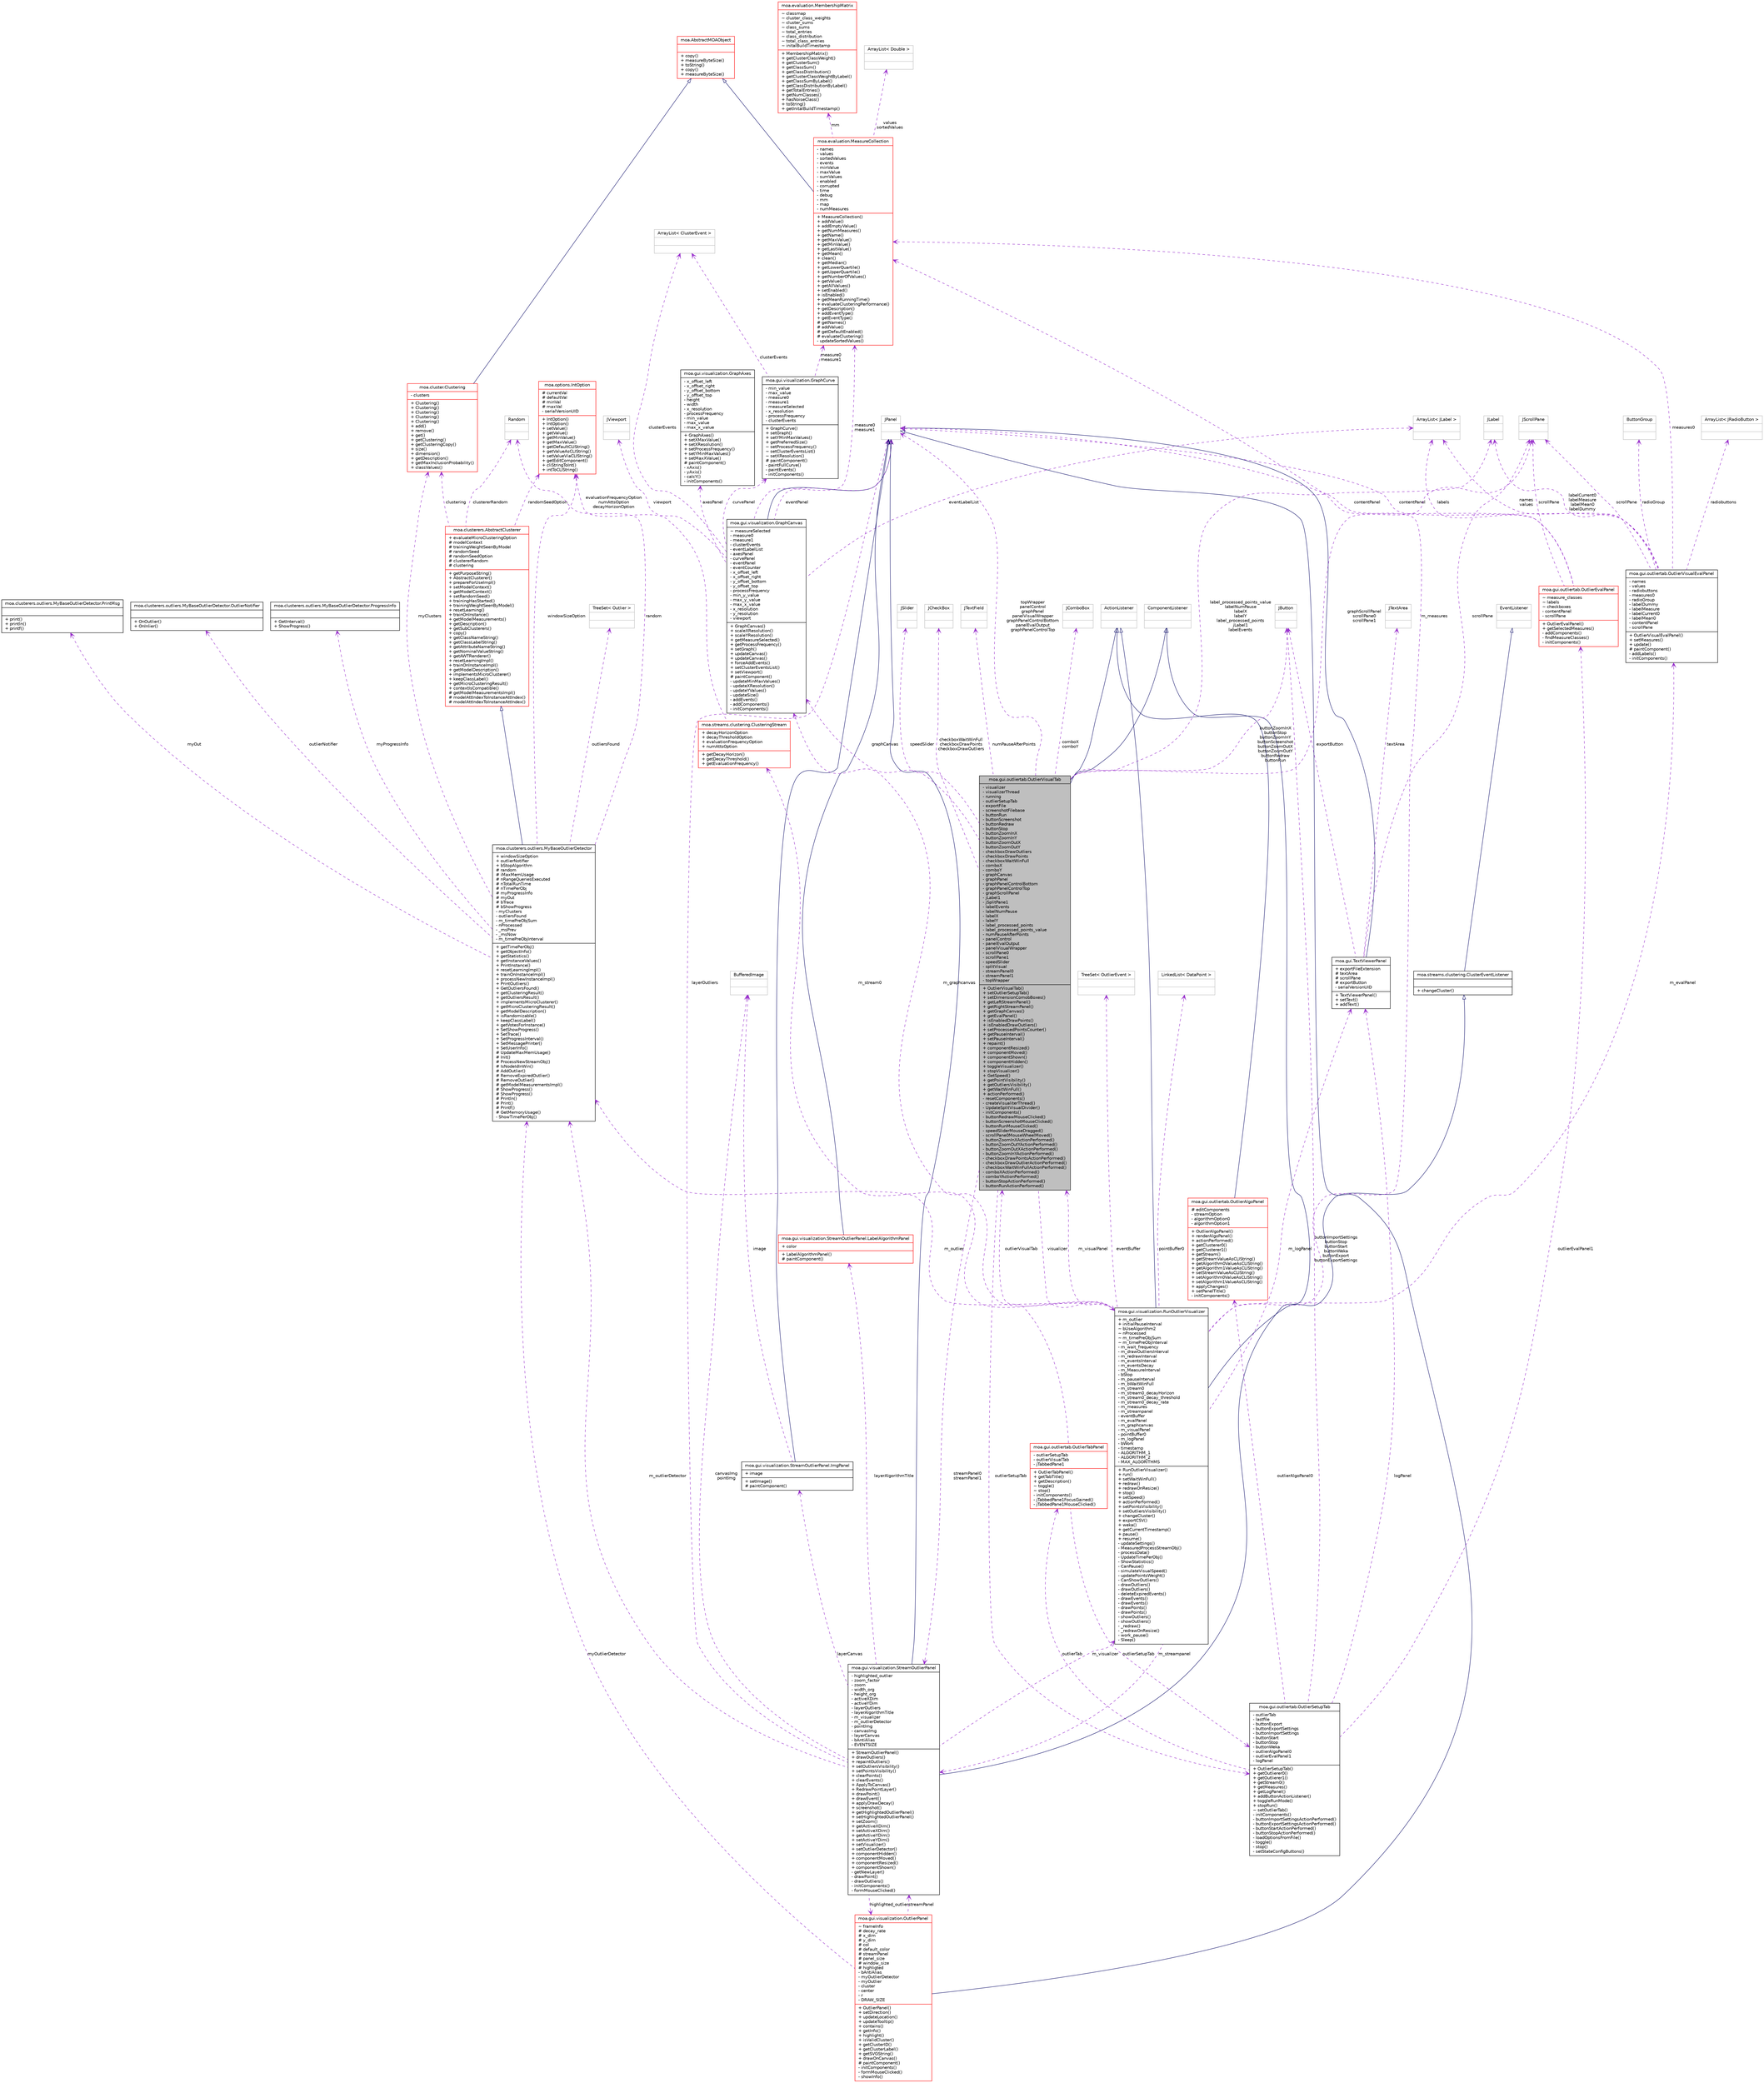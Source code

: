 digraph G
{
  edge [fontname="Helvetica",fontsize="10",labelfontname="Helvetica",labelfontsize="10"];
  node [fontname="Helvetica",fontsize="10",shape=record];
  Node1 [label="{moa.gui.outliertab.OutlierVisualTab\n|- visualizer\l- visualizerThread\l- running\l- outlierSetupTab\l- exportFile\l- screenshotFilebase\l- buttonRun\l- buttonScreenshot\l- buttonRedraw\l- buttonStop\l- buttonZoomInX\l- buttonZoomInY\l- buttonZoomOutX\l- buttonZoomOutY\l- checkboxDrawOutliers\l- checkboxDrawPoints\l- checkboxWaitWinFull\l- comboX\l- comboY\l- graphCanvas\l- graphPanel\l- graphPanelControlBottom\l- graphPanelControlTop\l- graphScrollPanel\l- jLabel1\l- jSplitPane1\l- labelEvents\l- labelNumPause\l- labelX\l- labelY\l- label_processed_points\l- label_processed_points_value\l- numPauseAfterPoints\l- panelControl\l- panelEvalOutput\l- panelVisualWrapper\l- scrollPane0\l- scrollPane1\l- speedSlider\l- splitVisual\l- streamPanel0\l- streamPanel1\l- topWrapper\l|+ OutlierVisualTab()\l+ setOutlierSetupTab()\l+ setDimensionComobBoxes()\l+ getLeftStreamPanel()\l+ getRightStreamPanel()\l+ getGraphCanvas()\l+ getEvalPanel()\l+ isEnabledDrawPoints()\l+ isEnabledDrawOutliers()\l+ setProcessedPointsCounter()\l+ getPauseInterval()\l+ setPauseInterval()\l+ repaint()\l+ componentResized()\l+ componentMoved()\l+ componentShown()\l+ componentHidden()\l+ toggleVisualizer()\l+ stopVisualizer()\l+ GetSpeed()\l+ getPointVisibility()\l+ getOutliersVisibility()\l+ getWaitWinFull()\l+ actionPerformed()\l- resetComponents()\l- createVisualiterThread()\l- UpdateSplitVisualDivider()\l- initComponents()\l- buttonRedrawMouseClicked()\l- buttonScreenshotMouseClicked()\l- buttonRunMouseClicked()\l- speedSliderMouseDragged()\l- scrollPane0MouseWheelMoved()\l- buttonZoomInXActionPerformed()\l- buttonZoomOutYActionPerformed()\l- buttonZoomOutXActionPerformed()\l- buttonZoomInYActionPerformed()\l- checkboxDrawPointsActionPerformed()\l- checkboxDrawOutlierActionPerformed()\l- checkboxWaitWinFullActionPerformed()\l- comboXActionPerformed()\l- comboYActionPerformed()\l- buttonStopActionPerformed()\l- buttonRunActionPerformed()\l}",height=0.2,width=0.4,color="black", fillcolor="grey75", style="filled" fontcolor="black"];
  Node2 -> Node1 [dir=back,color="midnightblue",fontsize="10",style="solid",arrowtail="empty",fontname="Helvetica"];
  Node2 [label="{ActionListener\n||}",height=0.2,width=0.4,color="grey75", fillcolor="white", style="filled"];
  Node3 -> Node1 [dir=back,color="midnightblue",fontsize="10",style="solid",arrowtail="empty",fontname="Helvetica"];
  Node3 [label="{ComponentListener\n||}",height=0.2,width=0.4,color="grey75", fillcolor="white", style="filled"];
  Node4 -> Node1 [dir=back,color="darkorchid3",fontsize="10",style="dashed",label="speedSlider",arrowtail="open",fontname="Helvetica"];
  Node4 [label="{JSlider\n||}",height=0.2,width=0.4,color="grey75", fillcolor="white", style="filled"];
  Node5 -> Node1 [dir=back,color="darkorchid3",fontsize="10",style="dashed",label="checkboxWaitWinFull\ncheckboxDrawPoints\ncheckboxDrawOutliers",arrowtail="open",fontname="Helvetica"];
  Node5 [label="{JCheckBox\n||}",height=0.2,width=0.4,color="grey75", fillcolor="white", style="filled"];
  Node6 -> Node1 [dir=back,color="darkorchid3",fontsize="10",style="dashed",label="buttonZoomInX\nbuttonStop\nbuttonZoomInY\nbuttonScreenshot\nbuttonZoomOutX\nbuttonZoomOutY\nbuttonRedraw\nbuttonRun",arrowtail="open",fontname="Helvetica"];
  Node6 [label="{JButton\n||}",height=0.2,width=0.4,color="grey75", fillcolor="white", style="filled"];
  Node7 -> Node1 [dir=back,color="darkorchid3",fontsize="10",style="dashed",label="numPauseAfterPoints",arrowtail="open",fontname="Helvetica"];
  Node7 [label="{JTextField\n||}",height=0.2,width=0.4,color="grey75", fillcolor="white", style="filled"];
  Node8 -> Node1 [dir=back,color="darkorchid3",fontsize="10",style="dashed",label="visualizer",arrowtail="open",fontname="Helvetica"];
  Node8 [label="{moa.gui.visualization.RunOutlierVisualizer\n|+ m_outlier\l+ initialPauseInterval\l~ bUseAlgorithm2\l~ nProcessed\l~ m_timePreObjSum\l~ m_timePreObjInterval\l- m_wait_frequency\l- m_drawOutliersInterval\l- m_redrawInterval\l- m_eventsInterval\l- m_eventsDecay\l- m_MeasureInterval\l- bStop\l- m_pauseInterval\l- m_bWaitWinFull\l- m_stream0\l- m_stream0_decayHorizon\l- m_stream0_decay_threshold\l- m_stream0_decay_rate\l- m_measures\l- m_streampanel\l- eventBuffer\l- m_evalPanel\l- m_graphcanvas\l- m_visualPanel\l- pointBuffer0\l- m_logPanel\l- bWork\l- timestamp\l- ALGORITHM_1\l- ALGORITHM_2\l- MAX_ALGORITHMS\l|+ RunOutlierVisualizer()\l+ run()\l+ setWaitWinFull()\l+ redraw()\l+ redrawOnResize()\l+ stop()\l+ setSpeed()\l+ actionPerformed()\l+ setPointsVisibility()\l+ setOutliersVisibility()\l+ changeCluster()\l+ exportCSV()\l+ weka()\l+ getCurrentTimestamp()\l+ pause()\l+ resume()\l- updateSettings()\l- MeasuredProcessStreamObj()\l- processData()\l- UpdateTimePerObj()\l- ShowStatistics()\l- CanPause()\l- simulateVisualSpeed()\l- updatePointsWeight()\l- CanShowOutliers()\l- drawOutliers()\l- drawOutliers()\l- deleteExpiredEvents()\l- drawEvents()\l- drawEvents()\l- drawPoints()\l- drawPoints()\l- showOutliers()\l- showOutliers()\l- _redraw()\l- _redrawOnResize()\l- work_pause()\l- Sleep()\l}",height=0.2,width=0.4,color="black", fillcolor="white", style="filled",URL="$classmoa_1_1gui_1_1visualization_1_1RunOutlierVisualizer.html"];
  Node2 -> Node8 [dir=back,color="midnightblue",fontsize="10",style="solid",arrowtail="empty",fontname="Helvetica"];
  Node9 -> Node8 [dir=back,color="midnightblue",fontsize="10",style="solid",arrowtail="empty",fontname="Helvetica"];
  Node9 [label="{moa.streams.clustering.ClusterEventListener\n||+ changeCluster()\l}",height=0.2,width=0.4,color="black", fillcolor="white", style="filled",URL="$interfacemoa_1_1streams_1_1clustering_1_1ClusterEventListener.html"];
  Node10 -> Node9 [dir=back,color="midnightblue",fontsize="10",style="solid",arrowtail="empty",fontname="Helvetica"];
  Node10 [label="{EventListener\n||}",height=0.2,width=0.4,color="grey75", fillcolor="white", style="filled"];
  Node1 -> Node8 [dir=back,color="darkorchid3",fontsize="10",style="dashed",label="m_visualPanel",arrowtail="open",fontname="Helvetica"];
  Node11 -> Node8 [dir=back,color="darkorchid3",fontsize="10",style="dashed",label="m_evalPanel",arrowtail="open",fontname="Helvetica"];
  Node11 [label="{moa.gui.outliertab.OutlierVisualEvalPanel\n|- names\l- values\l- radiobuttons\l- measures0\l- radioGroup\l- labelDummy\l- labelMeasure\l- labelCurrent0\l- labelMean0\l- contentPanel\l- scrollPane\l|+ OutlierVisualEvalPanel()\l+ setMeasures()\l+ update()\l# paintComponent()\l- addLabels()\l- initComponents()\l}",height=0.2,width=0.4,color="black", fillcolor="white", style="filled",URL="$classmoa_1_1gui_1_1outliertab_1_1OutlierVisualEvalPanel.html"];
  Node12 -> Node11 [dir=back,color="darkorchid3",fontsize="10",style="dashed",label="radiobuttons",arrowtail="open",fontname="Helvetica"];
  Node12 [label="{ArrayList\< JRadioButton \>\n||}",height=0.2,width=0.4,color="grey75", fillcolor="white", style="filled"];
  Node13 -> Node11 [dir=back,color="darkorchid3",fontsize="10",style="dashed",label="radioGroup",arrowtail="open",fontname="Helvetica"];
  Node13 [label="{ButtonGroup\n||}",height=0.2,width=0.4,color="grey75", fillcolor="white", style="filled"];
  Node14 -> Node11 [dir=back,color="darkorchid3",fontsize="10",style="dashed",label="names\nvalues",arrowtail="open",fontname="Helvetica"];
  Node14 [label="{ArrayList\< JLabel \>\n||}",height=0.2,width=0.4,color="grey75", fillcolor="white", style="filled"];
  Node15 -> Node11 [dir=back,color="darkorchid3",fontsize="10",style="dashed",label="measures0",arrowtail="open",fontname="Helvetica"];
  Node15 [label="{moa.evaluation.MeasureCollection\n|- names\l- values\l- sortedValues\l- events\l- minValue\l- maxValue\l- sumValues\l- enabled\l- corrupted\l- time\l- debug\l- mm\l- map\l- numMeasures\l|+ MeasureCollection()\l+ addValue()\l+ addEmptyValue()\l+ getNumMeasures()\l+ getName()\l+ getMaxValue()\l+ getMinValue()\l+ getLastValue()\l+ getMean()\l+ clean()\l+ getMedian()\l+ getLowerQuartile()\l+ getUpperQuartile()\l+ getNumberOfValues()\l+ getValue()\l+ getAllValues()\l+ setEnabled()\l+ isEnabled()\l+ getMeanRunningTime()\l+ evaluateClusteringPerformance()\l+ getDescription()\l+ addEventType()\l+ getEventType()\l# getNames()\l# addValue()\l# getDefaultEnabled()\l# evaluateClustering()\l- updateSortedValues()\l}",height=0.2,width=0.4,color="red", fillcolor="white", style="filled",URL="$classmoa_1_1evaluation_1_1MeasureCollection.html"];
  Node16 -> Node15 [dir=back,color="midnightblue",fontsize="10",style="solid",arrowtail="empty",fontname="Helvetica"];
  Node16 [label="{moa.AbstractMOAObject\n||+ copy()\l+ measureByteSize()\l+ toString()\l+ copy()\l+ measureByteSize()\l}",height=0.2,width=0.4,color="red", fillcolor="white", style="filled",URL="$classmoa_1_1AbstractMOAObject.html",tooltip="Abstract MOA Object."];
  Node17 -> Node15 [dir=back,color="darkorchid3",fontsize="10",style="dashed",label="mm",arrowtail="open",fontname="Helvetica"];
  Node17 [label="{moa.evaluation.MembershipMatrix\n|~ classmap\l~ cluster_class_weights\l~ cluster_sums\l~ class_sums\l~ total_entries\l~ class_distribution\l~ total_class_entries\l~ initalBuildTimestamp\l|+ MembershipMatrix()\l+ getClusterClassWeight()\l+ getClusterSum()\l+ getClassSum()\l+ getClassDistribution()\l+ getClusterClassWeightByLabel()\l+ getClassSumByLabel()\l+ getClassDistributionByLabel()\l+ getTotalEntries()\l+ getNumClasses()\l+ hasNoiseClass()\l+ toString()\l+ getInitalBuildTimestamp()\l}",height=0.2,width=0.4,color="red", fillcolor="white", style="filled",URL="$classmoa_1_1evaluation_1_1MembershipMatrix.html"];
  Node18 -> Node15 [dir=back,color="darkorchid3",fontsize="10",style="dashed",label="values\nsortedValues",arrowtail="open",fontname="Helvetica"];
  Node18 [label="{ArrayList\< Double \>\n||}",height=0.2,width=0.4,color="grey75", fillcolor="white", style="filled"];
  Node19 -> Node11 [dir=back,color="darkorchid3",fontsize="10",style="dashed",label="labelCurrent0\nlabelMeasure\nlabelMean0\nlabelDummy",arrowtail="open",fontname="Helvetica"];
  Node19 [label="{JLabel\n||}",height=0.2,width=0.4,color="grey75", fillcolor="white", style="filled"];
  Node20 -> Node11 [dir=back,color="darkorchid3",fontsize="10",style="dashed",label="contentPanel",arrowtail="open",fontname="Helvetica"];
  Node20 [label="{JPanel\n||}",height=0.2,width=0.4,color="grey75", fillcolor="white", style="filled"];
  Node21 -> Node11 [dir=back,color="darkorchid3",fontsize="10",style="dashed",label="scrollPane",arrowtail="open",fontname="Helvetica"];
  Node21 [label="{JScrollPane\n||}",height=0.2,width=0.4,color="grey75", fillcolor="white", style="filled"];
  Node22 -> Node8 [dir=back,color="darkorchid3",fontsize="10",style="dashed",label="m_outlier",arrowtail="open",fontname="Helvetica"];
  Node22 [label="{moa.clusterers.outliers.MyBaseOutlierDetector\n|+ windowSizeOption\l+ outlierNotifier\l+ bStopAlgorithm\l# random\l# iMaxMemUsage\l# nRangeQueriesExecuted\l# nTotalRunTime\l# nTimePerObj\l# myProgressInfo\l# myOut\l# bTrace\l# bShowProgress\l- myClusters\l- outliersFound\l- m_timePreObjSum\l- nProcessed\l- _msPrev\l- _msNow\l- m_timePreObjInterval\l|+ getTimePerObj()\l+ getObjectInfo()\l+ getStatistics()\l+ getInstanceValues()\l+ PrintInstance()\l+ resetLearningImpl()\l+ trainOnInstanceImpl()\l+ processNewInstanceImpl()\l+ PrintOutliers()\l+ GetOutliersFound()\l+ getClusteringResult()\l+ getOutliersResult()\l+ implementsMicroClusterer()\l+ getMicroClusteringResult()\l+ getModelDescription()\l+ isRandomizable()\l+ keepClassLabel()\l+ getVotesForInstance()\l+ SetShowProgress()\l+ SetTrace()\l+ SetProgressInterval()\l+ SetMessagePrinter()\l+ SetUserInfo()\l# UpdateMaxMemUsage()\l# Init()\l# ProcessNewStreamObj()\l# IsNodeIdInWin()\l# AddOutlier()\l# RemoveExpiredOutlier()\l# RemoveOutlier()\l# getModelMeasurementsImpl()\l# ShowProgress()\l# ShowProgress()\l# Println()\l# Print()\l# Printf()\l# GetMemoryUsage()\l- ShowTimePerObj()\l}",height=0.2,width=0.4,color="black", fillcolor="white", style="filled",URL="$classmoa_1_1clusterers_1_1outliers_1_1MyBaseOutlierDetector.html"];
  Node23 -> Node22 [dir=back,color="midnightblue",fontsize="10",style="solid",arrowtail="empty",fontname="Helvetica"];
  Node23 [label="{moa.clusterers.AbstractClusterer\n|+ evaluateMicroClusteringOption\l# modelContext\l# trainingWeightSeenByModel\l# randomSeed\l# randomSeedOption\l# clustererRandom\l# clustering\l|+ getPurposeString()\l+ AbstractClusterer()\l+ prepareForUseImpl()\l+ setModelContext()\l+ getModelContext()\l+ setRandomSeed()\l+ trainingHasStarted()\l+ trainingWeightSeenByModel()\l+ resetLearning()\l+ trainOnInstance()\l+ getModelMeasurements()\l+ getDescription()\l+ getSubClusterers()\l+ copy()\l+ getClassNameString()\l+ getClassLabelString()\l+ getAttributeNameString()\l+ getNominalValueString()\l+ getAWTRenderer()\l+ resetLearningImpl()\l+ trainOnInstanceImpl()\l+ getModelDescription()\l+ implementsMicroClusterer()\l+ keepClassLabel()\l+ getMicroClusteringResult()\l+ contextIsCompatible()\l# getModelMeasurementsImpl()\l# modelAttIndexToInstanceAttIndex()\l# modelAttIndexToInstanceAttIndex()\l}",height=0.2,width=0.4,color="red", fillcolor="white", style="filled",URL="$classmoa_1_1clusterers_1_1AbstractClusterer.html"];
  Node24 -> Node23 [dir=back,color="darkorchid3",fontsize="10",style="dashed",label="clustering",arrowtail="open",fontname="Helvetica"];
  Node24 [label="{moa.cluster.Clustering\n|- clusters\l|+ Clustering()\l+ Clustering()\l+ Clustering()\l+ Clustering()\l+ Clustering()\l+ add()\l+ remove()\l+ get()\l+ getClustering()\l+ getClusteringCopy()\l+ size()\l+ dimension()\l+ getDescription()\l+ getMaxInclusionProbability()\l+ classValues()\l}",height=0.2,width=0.4,color="red", fillcolor="white", style="filled",URL="$classmoa_1_1cluster_1_1Clustering.html"];
  Node16 -> Node24 [dir=back,color="midnightblue",fontsize="10",style="solid",arrowtail="empty",fontname="Helvetica"];
  Node25 -> Node23 [dir=back,color="darkorchid3",fontsize="10",style="dashed",label="randomSeedOption",arrowtail="open",fontname="Helvetica"];
  Node25 [label="{moa.options.IntOption\n|# currentVal\l# defaultVal\l# minVal\l# maxVal\l- serialVersionUID\l|+ IntOption()\l+ IntOption()\l+ setValue()\l+ getValue()\l+ getMinValue()\l+ getMaxValue()\l+ getDefaultCLIString()\l+ getValueAsCLIString()\l+ setValueViaCLIString()\l+ getEditComponent()\l+ cliStringToInt()\l+ intToCLIString()\l}",height=0.2,width=0.4,color="red", fillcolor="white", style="filled",URL="$classmoa_1_1options_1_1IntOption.html",tooltip="Int option."];
  Node26 -> Node23 [dir=back,color="darkorchid3",fontsize="10",style="dashed",label="clustererRandom",arrowtail="open",fontname="Helvetica"];
  Node26 [label="{Random\n||}",height=0.2,width=0.4,color="grey75", fillcolor="white", style="filled"];
  Node27 -> Node22 [dir=back,color="darkorchid3",fontsize="10",style="dashed",label="outliersFound",arrowtail="open",fontname="Helvetica"];
  Node27 [label="{TreeSet\< Outlier \>\n||}",height=0.2,width=0.4,color="grey75", fillcolor="white", style="filled"];
  Node28 -> Node22 [dir=back,color="darkorchid3",fontsize="10",style="dashed",label="myOut",arrowtail="open",fontname="Helvetica"];
  Node28 [label="{moa.clusterers.outliers.MyBaseOutlierDetector.PrintMsg\n||+ print()\l+ println()\l+ printf()\l}",height=0.2,width=0.4,color="black", fillcolor="white", style="filled",URL="$interfacemoa_1_1clusterers_1_1outliers_1_1MyBaseOutlierDetector_1_1PrintMsg.html"];
  Node24 -> Node22 [dir=back,color="darkorchid3",fontsize="10",style="dashed",label="myClusters",arrowtail="open",fontname="Helvetica"];
  Node25 -> Node22 [dir=back,color="darkorchid3",fontsize="10",style="dashed",label="windowSizeOption",arrowtail="open",fontname="Helvetica"];
  Node29 -> Node22 [dir=back,color="darkorchid3",fontsize="10",style="dashed",label="outlierNotifier",arrowtail="open",fontname="Helvetica"];
  Node29 [label="{moa.clusterers.outliers.MyBaseOutlierDetector.OutlierNotifier\n||+ OnOutlier()\l+ OnInlier()\l}",height=0.2,width=0.4,color="black", fillcolor="white", style="filled",URL="$classmoa_1_1clusterers_1_1outliers_1_1MyBaseOutlierDetector_1_1OutlierNotifier.html"];
  Node30 -> Node22 [dir=back,color="darkorchid3",fontsize="10",style="dashed",label="myProgressInfo",arrowtail="open",fontname="Helvetica"];
  Node30 [label="{moa.clusterers.outliers.MyBaseOutlierDetector.ProgressInfo\n||+ GetInterval()\l+ ShowProgress()\l}",height=0.2,width=0.4,color="black", fillcolor="white", style="filled",URL="$interfacemoa_1_1clusterers_1_1outliers_1_1MyBaseOutlierDetector_1_1ProgressInfo.html"];
  Node26 -> Node22 [dir=back,color="darkorchid3",fontsize="10",style="dashed",label="random",arrowtail="open",fontname="Helvetica"];
  Node31 -> Node8 [dir=back,color="darkorchid3",fontsize="10",style="dashed",label="m_logPanel",arrowtail="open",fontname="Helvetica"];
  Node31 [label="{moa.gui.TextViewerPanel\n|+ exportFileExtension\l# textArea\l# scrollPane\l# exportButton\l- serialVersionUID\l|+ TextViewerPanel()\l+ setText()\l+ addText()\l}",height=0.2,width=0.4,color="black", fillcolor="white", style="filled",URL="$classmoa_1_1gui_1_1TextViewerPanel.html",tooltip="This panel displays text."];
  Node20 -> Node31 [dir=back,color="midnightblue",fontsize="10",style="solid",arrowtail="empty",fontname="Helvetica"];
  Node6 -> Node31 [dir=back,color="darkorchid3",fontsize="10",style="dashed",label="exportButton",arrowtail="open",fontname="Helvetica"];
  Node32 -> Node31 [dir=back,color="darkorchid3",fontsize="10",style="dashed",label="textArea",arrowtail="open",fontname="Helvetica"];
  Node32 [label="{JTextArea\n||}",height=0.2,width=0.4,color="grey75", fillcolor="white", style="filled"];
  Node21 -> Node31 [dir=back,color="darkorchid3",fontsize="10",style="dashed",label="scrollPane",arrowtail="open",fontname="Helvetica"];
  Node33 -> Node8 [dir=back,color="darkorchid3",fontsize="10",style="dashed",label="eventBuffer",arrowtail="open",fontname="Helvetica"];
  Node33 [label="{TreeSet\< OutlierEvent \>\n||}",height=0.2,width=0.4,color="grey75", fillcolor="white", style="filled"];
  Node15 -> Node8 [dir=back,color="darkorchid3",fontsize="10",style="dashed",label="m_measures",arrowtail="open",fontname="Helvetica"];
  Node34 -> Node8 [dir=back,color="darkorchid3",fontsize="10",style="dashed",label="m_stream0",arrowtail="open",fontname="Helvetica"];
  Node34 [label="{moa.streams.clustering.ClusteringStream\n|+ decayHorizonOption\l+ decayThresholdOption\l+ evaluationFrequencyOption\l+ numAttsOption\l|+ getDecayHorizon()\l+ getDecayThreshold()\l+ getEvaluationFrequency()\l}",height=0.2,width=0.4,color="red", fillcolor="white", style="filled",URL="$classmoa_1_1streams_1_1clustering_1_1ClusteringStream.html"];
  Node25 -> Node34 [dir=back,color="darkorchid3",fontsize="10",style="dashed",label="evaluationFrequencyOption\nnumAttsOption\ndecayHorizonOption",arrowtail="open",fontname="Helvetica"];
  Node35 -> Node8 [dir=back,color="darkorchid3",fontsize="10",style="dashed",label="m_graphcanvas",arrowtail="open",fontname="Helvetica"];
  Node35 [label="{moa.gui.visualization.GraphCanvas\n|~ measureSelected\l- measure0\l- measure1\l- clusterEvents\l- eventLabelList\l- axesPanel\l- curvePanel\l- eventPanel\l- eventCounter\l- x_offset_left\l- x_offset_right\l- y_offset_bottom\l- y_offset_top\l- processFrequency\l- min_y_value\l- max_y_value\l- max_x_value\l- x_resolution\l- y_resolution\l- viewport\l|+ GraphCanvas()\l+ scaleXResolution()\l+ scaleYResolution()\l+ getMeasureSelected()\l+ getProcessFrequency()\l+ setGraph()\l+ updateCanvas()\l+ updateCanvas()\l+ forceAddEvents()\l+ setClusterEventsList()\l+ setViewport()\l# paintComponent()\l- updateMinMaxValues()\l- updateXResolution()\l- updateYValues()\l- updateSize()\l- addEvents()\l- addComponents()\l- initComponents()\l}",height=0.2,width=0.4,color="black", fillcolor="white", style="filled",URL="$classmoa_1_1gui_1_1visualization_1_1GraphCanvas.html"];
  Node20 -> Node35 [dir=back,color="midnightblue",fontsize="10",style="solid",arrowtail="empty",fontname="Helvetica"];
  Node36 -> Node35 [dir=back,color="darkorchid3",fontsize="10",style="dashed",label="curvePanel",arrowtail="open",fontname="Helvetica"];
  Node36 [label="{moa.gui.visualization.GraphCurve\n|- min_value\l- max_value\l- measure0\l- measure1\l- measureSelected\l- x_resolution\l- processFrequency\l- clusterEvents\l|+ GraphCurve()\l+ setGraph()\l+ setYMinMaxValues()\l+ getPreferredSize()\l~ setProcessFrequency()\l~ setClusterEventsList()\l~ setXResolution()\l# paintComponent()\l- paintFullCurve()\l- paintEvents()\l- initComponents()\l}",height=0.2,width=0.4,color="black", fillcolor="white", style="filled",URL="$classmoa_1_1gui_1_1visualization_1_1GraphCurve.html"];
  Node15 -> Node36 [dir=back,color="darkorchid3",fontsize="10",style="dashed",label="measure0\nmeasure1",arrowtail="open",fontname="Helvetica"];
  Node37 -> Node36 [dir=back,color="darkorchid3",fontsize="10",style="dashed",label="clusterEvents",arrowtail="open",fontname="Helvetica"];
  Node37 [label="{ArrayList\< ClusterEvent \>\n||}",height=0.2,width=0.4,color="grey75", fillcolor="white", style="filled"];
  Node14 -> Node35 [dir=back,color="darkorchid3",fontsize="10",style="dashed",label="eventLabelList",arrowtail="open",fontname="Helvetica"];
  Node38 -> Node35 [dir=back,color="darkorchid3",fontsize="10",style="dashed",label="viewport",arrowtail="open",fontname="Helvetica"];
  Node38 [label="{JViewport\n||}",height=0.2,width=0.4,color="grey75", fillcolor="white", style="filled"];
  Node15 -> Node35 [dir=back,color="darkorchid3",fontsize="10",style="dashed",label="measure0\nmeasure1",arrowtail="open",fontname="Helvetica"];
  Node20 -> Node35 [dir=back,color="darkorchid3",fontsize="10",style="dashed",label="eventPanel",arrowtail="open",fontname="Helvetica"];
  Node39 -> Node35 [dir=back,color="darkorchid3",fontsize="10",style="dashed",label="axesPanel",arrowtail="open",fontname="Helvetica"];
  Node39 [label="{moa.gui.visualization.GraphAxes\n|- x_offset_left\l- x_offset_right\l- y_offset_bottom\l- y_offset_top\l- height\l- width\l- x_resolution\l- processFrequency\l- min_value\l- max_value\l- max_x_value\l|+ GraphAxes()\l+ setXMaxValue()\l+ setXResolution()\l+ setProcessFrequency()\l+ setYMinMaxValues()\l+ setMaxXValue()\l# paintComponent()\l- xAxis()\l- yAxis()\l- calcY()\l- initComponents()\l}",height=0.2,width=0.4,color="black", fillcolor="white", style="filled",URL="$classmoa_1_1gui_1_1visualization_1_1GraphAxes.html"];
  Node37 -> Node35 [dir=back,color="darkorchid3",fontsize="10",style="dashed",label="clusterEvents",arrowtail="open",fontname="Helvetica"];
  Node40 -> Node8 [dir=back,color="darkorchid3",fontsize="10",style="dashed",label="m_streampanel",arrowtail="open",fontname="Helvetica"];
  Node40 [label="{moa.gui.visualization.StreamOutlierPanel\n|- highlighted_outlier\l- zoom_factor\l- zoom\l- width_org\l- height_org\l- activeXDim\l- activeYDim\l- layerOutliers\l- layerAlgorithmTitle\l- m_visualizer\l- m_outlierDetector\l- pointImg\l- canvasImg\l- layerCanvas\l- bAntiAlias\l- EVENTSIZE\l|+ StreamOutlierPanel()\l+ drawOutliers()\l+ repaintOutliers()\l+ setOutliersVisibility()\l+ setPointsVisibility()\l+ clearPoints()\l+ clearEvents()\l+ ApplyToCanvas()\l+ RedrawPointLayer()\l+ drawPoint()\l+ drawEvent()\l+ applyDrawDecay()\l+ screenshot()\l+ getHighlightedOutlierPanel()\l+ setHighlightedOutlierPanel()\l+ setZoom()\l+ getActiveXDim()\l+ setActiveXDim()\l+ getActiveYDim()\l+ setActiveYDim()\l+ setVisualizer()\l+ setOutlierDetector()\l+ componentHidden()\l+ componentMoved()\l+ componentResized()\l+ componentShown()\l- getNewLayer()\l- drawPoint()\l- drawOutliers()\l- initComponents()\l- formMouseClicked()\l}",height=0.2,width=0.4,color="black", fillcolor="white", style="filled",URL="$classmoa_1_1gui_1_1visualization_1_1StreamOutlierPanel.html"];
  Node20 -> Node40 [dir=back,color="midnightblue",fontsize="10",style="solid",arrowtail="empty",fontname="Helvetica"];
  Node3 -> Node40 [dir=back,color="midnightblue",fontsize="10",style="solid",arrowtail="empty",fontname="Helvetica"];
  Node8 -> Node40 [dir=back,color="darkorchid3",fontsize="10",style="dashed",label="m_visualizer",arrowtail="open",fontname="Helvetica"];
  Node41 -> Node40 [dir=back,color="darkorchid3",fontsize="10",style="dashed",label="layerCanvas",arrowtail="open",fontname="Helvetica"];
  Node41 [label="{moa.gui.visualization.StreamOutlierPanel.ImgPanel\n|+ image\l|+ setImage()\l# paintComponent()\l}",height=0.2,width=0.4,color="black", fillcolor="white", style="filled",URL="$classmoa_1_1gui_1_1visualization_1_1StreamOutlierPanel_1_1ImgPanel.html"];
  Node20 -> Node41 [dir=back,color="midnightblue",fontsize="10",style="solid",arrowtail="empty",fontname="Helvetica"];
  Node42 -> Node41 [dir=back,color="darkorchid3",fontsize="10",style="dashed",label="image",arrowtail="open",fontname="Helvetica"];
  Node42 [label="{BufferedImage\n||}",height=0.2,width=0.4,color="grey75", fillcolor="white", style="filled"];
  Node22 -> Node40 [dir=back,color="darkorchid3",fontsize="10",style="dashed",label="m_outlierDetector",arrowtail="open",fontname="Helvetica"];
  Node43 -> Node40 [dir=back,color="darkorchid3",fontsize="10",style="dashed",label="highlighted_outlier",arrowtail="open",fontname="Helvetica"];
  Node43 [label="{moa.gui.visualization.OutlierPanel\n|~ frameInfo\l# decay_rate\l# x_dim\l# y_dim\l# col\l# default_color\l# streamPanel\l# panel_size\l# window_size\l# highligted\l- bAntiAlias\l- myOutlierDetector\l- myOutlier\l- cluster\l- center\l- r\l- DRAW_SIZE\l|+ OutlierPanel()\l+ setDirection()\l+ updateLocation()\l+ updateTooltip()\l+ contains()\l+ getInfo()\l+ highlight()\l+ isValidCluster()\l+ getClusterID()\l+ getClusterLabel()\l+ getSVGString()\l+ drawOnCanvas()\l# paintComponent()\l- initComponents()\l- formMouseClicked()\l- showInfo()\l}",height=0.2,width=0.4,color="red", fillcolor="white", style="filled",URL="$classmoa_1_1gui_1_1visualization_1_1OutlierPanel.html"];
  Node20 -> Node43 [dir=back,color="midnightblue",fontsize="10",style="solid",arrowtail="empty",fontname="Helvetica"];
  Node22 -> Node43 [dir=back,color="darkorchid3",fontsize="10",style="dashed",label="myOutlierDetector",arrowtail="open",fontname="Helvetica"];
  Node40 -> Node43 [dir=back,color="darkorchid3",fontsize="10",style="dashed",label="streamPanel",arrowtail="open",fontname="Helvetica"];
  Node42 -> Node40 [dir=back,color="darkorchid3",fontsize="10",style="dashed",label="canvasImg\npointImg",arrowtail="open",fontname="Helvetica"];
  Node20 -> Node40 [dir=back,color="darkorchid3",fontsize="10",style="dashed",label="layerOutliers",arrowtail="open",fontname="Helvetica"];
  Node44 -> Node40 [dir=back,color="darkorchid3",fontsize="10",style="dashed",label="layerAlgorithmTitle",arrowtail="open",fontname="Helvetica"];
  Node44 [label="{moa.gui.visualization.StreamOutlierPanel.LabelAlgorithmPanel\n|+ color\l|+ LabelAlgorithmPanel()\l# paintComponent()\l}",height=0.2,width=0.4,color="red", fillcolor="white", style="filled",URL="$classmoa_1_1gui_1_1visualization_1_1StreamOutlierPanel_1_1LabelAlgorithmPanel.html"];
  Node20 -> Node44 [dir=back,color="midnightblue",fontsize="10",style="solid",arrowtail="empty",fontname="Helvetica"];
  Node45 -> Node8 [dir=back,color="darkorchid3",fontsize="10",style="dashed",label="pointBuffer0",arrowtail="open",fontname="Helvetica"];
  Node45 [label="{LinkedList\< DataPoint \>\n||}",height=0.2,width=0.4,color="grey75", fillcolor="white", style="filled"];
  Node46 -> Node1 [dir=back,color="darkorchid3",fontsize="10",style="dashed",label="outlierSetupTab",arrowtail="open",fontname="Helvetica"];
  Node46 [label="{moa.gui.outliertab.OutlierSetupTab\n|- outlierTab\l- lastfile\l- buttonExport\l- buttonExportSettings\l- buttonImportSettings\l- buttonStart\l- buttonStop\l- buttonWeka\l- outlierAlgoPanel0\l- outlierEvalPanel1\l- logPanel\l|+ OutlierSetupTab()\l+ getOutlierer0()\l+ getOutlierer1()\l+ getStream0()\l+ getMeasures()\l+ getLogPanel()\l+ addButtonActionListener()\l+ toggleRunMode()\l+ stopRun()\l~ setOutlierTab()\l- initComponents()\l- buttonImportSettingsActionPerformed()\l- buttonExportSettingsActionPerformed()\l- buttonStartActionPerformed()\l- buttonStopActionPerformed()\l- loadOptionsFromFile()\l- toggle()\l- stop()\l- setStateConfigButtons()\l}",height=0.2,width=0.4,color="black", fillcolor="white", style="filled",URL="$classmoa_1_1gui_1_1outliertab_1_1OutlierSetupTab.html"];
  Node47 -> Node46 [dir=back,color="darkorchid3",fontsize="10",style="dashed",label="outlierAlgoPanel0",arrowtail="open",fontname="Helvetica"];
  Node47 [label="{moa.gui.outliertab.OutlierAlgoPanel\n|# editComponents\l- streamOption\l- algorithmOption0\l- algorithmOption1\l|+ OutlierAlgoPanel()\l+ renderAlgoPanel()\l+ actionPerformed()\l+ getClusterer0()\l+ getClusterer1()\l+ getStream()\l+ getStreamValueAsCLIString()\l+ getAlgorithm0ValueAsCLIString()\l+ getAlgorithm1ValueAsCLIString()\l+ setStreamValueAsCLIString()\l+ setAlgorithm0ValueAsCLIString()\l+ setAlgorithm1ValueAsCLIString()\l+ applyChanges()\l+ setPanelTitle()\l- initComponents()\l}",height=0.2,width=0.4,color="red", fillcolor="white", style="filled",URL="$classmoa_1_1gui_1_1outliertab_1_1OutlierAlgoPanel.html"];
  Node2 -> Node47 [dir=back,color="midnightblue",fontsize="10",style="solid",arrowtail="empty",fontname="Helvetica"];
  Node6 -> Node46 [dir=back,color="darkorchid3",fontsize="10",style="dashed",label="buttonImportSettings\nbuttonStop\nbuttonStart\nbuttonWeka\nbuttonExport\nbuttonExportSettings",arrowtail="open",fontname="Helvetica"];
  Node31 -> Node46 [dir=back,color="darkorchid3",fontsize="10",style="dashed",label="logPanel",arrowtail="open",fontname="Helvetica"];
  Node48 -> Node46 [dir=back,color="darkorchid3",fontsize="10",style="dashed",label="outlierEvalPanel1",arrowtail="open",fontname="Helvetica"];
  Node48 [label="{moa.gui.outliertab.OutlierEvalPanel\n|~ measure_classes\l~ labels\l~ checkboxes\l- contentPanel\l- scrollPane\l|+ OutlierEvalPanel()\l+ getSelectedMeasures()\l- addComponents()\l- findMeasureClasses()\l- initComponents()\l}",height=0.2,width=0.4,color="red", fillcolor="white", style="filled",URL="$classmoa_1_1gui_1_1outliertab_1_1OutlierEvalPanel.html"];
  Node14 -> Node48 [dir=back,color="darkorchid3",fontsize="10",style="dashed",label="labels",arrowtail="open",fontname="Helvetica"];
  Node20 -> Node48 [dir=back,color="darkorchid3",fontsize="10",style="dashed",label="contentPanel",arrowtail="open",fontname="Helvetica"];
  Node21 -> Node48 [dir=back,color="darkorchid3",fontsize="10",style="dashed",label="scrollPane",arrowtail="open",fontname="Helvetica"];
  Node49 -> Node46 [dir=back,color="darkorchid3",fontsize="10",style="dashed",label="outlierTab",arrowtail="open",fontname="Helvetica"];
  Node49 [label="{moa.gui.outliertab.OutlierTabPanel\n|- outlierSetupTab\l- outlierVisualTab\l- jTabbedPane1\l|+ OutlierTabPanel()\l+ getTabTitle()\l+ getDescription()\l~ toggle()\l~ stop()\l- initComponents()\l- jTabbedPane1FocusGained()\l- jTabbedPane1MouseClicked()\l}",height=0.2,width=0.4,color="red", fillcolor="white", style="filled",URL="$classmoa_1_1gui_1_1outliertab_1_1OutlierTabPanel.html"];
  Node1 -> Node49 [dir=back,color="darkorchid3",fontsize="10",style="dashed",label="outlierVisualTab",arrowtail="open",fontname="Helvetica"];
  Node46 -> Node49 [dir=back,color="darkorchid3",fontsize="10",style="dashed",label="outlierSetupTab",arrowtail="open",fontname="Helvetica"];
  Node50 -> Node1 [dir=back,color="darkorchid3",fontsize="10",style="dashed",label="comboX\ncomboY",arrowtail="open",fontname="Helvetica"];
  Node50 [label="{JComboBox\n||}",height=0.2,width=0.4,color="grey75", fillcolor="white", style="filled"];
  Node19 -> Node1 [dir=back,color="darkorchid3",fontsize="10",style="dashed",label="label_processed_points_value\nlabelNumPause\nlabelX\nlabelY\nlabel_processed_points\njLabel1\nlabelEvents",arrowtail="open",fontname="Helvetica"];
  Node35 -> Node1 [dir=back,color="darkorchid3",fontsize="10",style="dashed",label="graphCanvas",arrowtail="open",fontname="Helvetica"];
  Node40 -> Node1 [dir=back,color="darkorchid3",fontsize="10",style="dashed",label="streamPanel0\nstreamPanel1",arrowtail="open",fontname="Helvetica"];
  Node20 -> Node1 [dir=back,color="darkorchid3",fontsize="10",style="dashed",label="topWrapper\npanelControl\ngraphPanel\npanelVisualWrapper\ngraphPanelControlBottom\npanelEvalOutput\ngraphPanelControlTop",arrowtail="open",fontname="Helvetica"];
  Node21 -> Node1 [dir=back,color="darkorchid3",fontsize="10",style="dashed",label="graphScrollPanel\nscrollPane0\nscrollPane1",arrowtail="open",fontname="Helvetica"];
}
